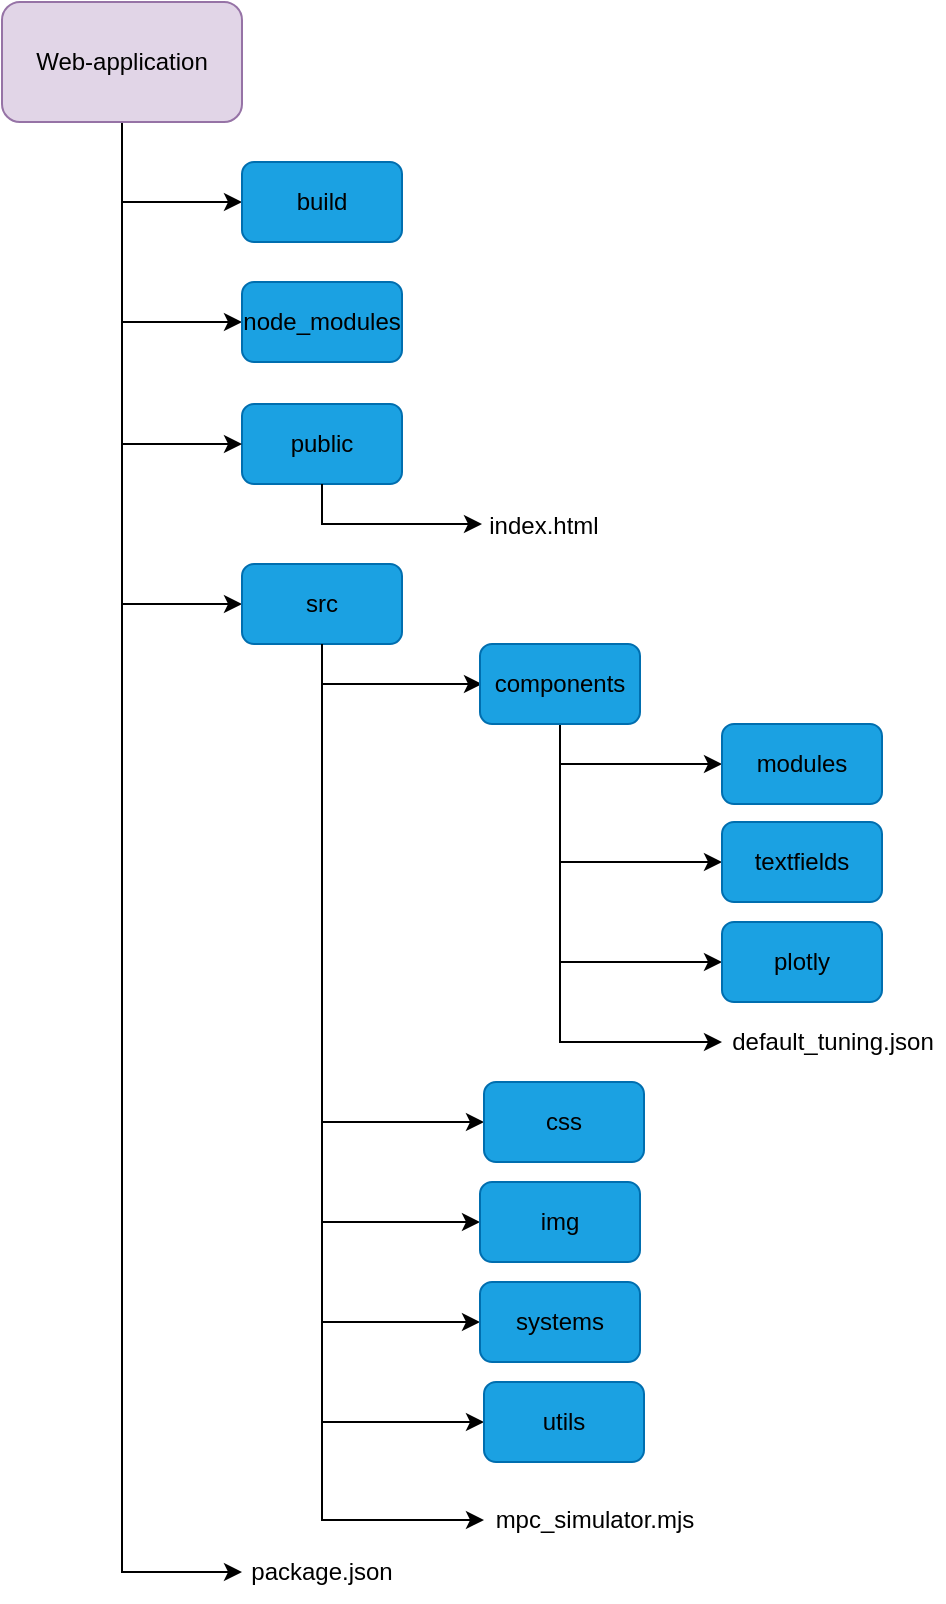 <mxfile version="21.3.8" type="github">
  <diagram name="Page-1" id="dzSScwYg1bDkqWowjRY6">
    <mxGraphModel dx="1360" dy="915" grid="1" gridSize="10" guides="1" tooltips="1" connect="1" arrows="1" fold="1" page="1" pageScale="1" pageWidth="850" pageHeight="1100" math="0" shadow="0">
      <root>
        <mxCell id="0" />
        <mxCell id="1" parent="0" />
        <mxCell id="tRwjkaypRiieognHgRcq-1" value="&lt;font color=&quot;#000000&quot;&gt;public&lt;/font&gt;" style="rounded=1;whiteSpace=wrap;html=1;fillColor=#1ba1e2;fontColor=#ffffff;strokeColor=#006EAF;" parent="1" vertex="1">
          <mxGeometry x="160" y="281" width="80" height="40" as="geometry" />
        </mxCell>
        <mxCell id="tRwjkaypRiieognHgRcq-2" value="" style="endArrow=classic;html=1;rounded=0;exitX=0.5;exitY=1;exitDx=0;exitDy=0;" parent="1" source="tRwjkaypRiieognHgRcq-1" edge="1">
          <mxGeometry width="50" height="50" relative="1" as="geometry">
            <mxPoint x="310" y="511" as="sourcePoint" />
            <mxPoint x="280" y="341" as="targetPoint" />
            <Array as="points">
              <mxPoint x="200" y="341" />
            </Array>
          </mxGeometry>
        </mxCell>
        <mxCell id="tRwjkaypRiieognHgRcq-3" value="&lt;div&gt;index.html&lt;/div&gt;" style="text;html=1;strokeColor=none;fillColor=none;align=center;verticalAlign=middle;whiteSpace=wrap;rounded=0;" parent="1" vertex="1">
          <mxGeometry x="281" y="327" width="60" height="30" as="geometry" />
        </mxCell>
        <mxCell id="tRwjkaypRiieognHgRcq-5" value="mpc_simulator.mjs" style="text;html=1;strokeColor=none;fillColor=none;align=center;verticalAlign=middle;whiteSpace=wrap;rounded=0;" parent="1" vertex="1">
          <mxGeometry x="281" y="824" width="111" height="30" as="geometry" />
        </mxCell>
        <mxCell id="tRwjkaypRiieognHgRcq-6" style="edgeStyle=orthogonalEdgeStyle;rounded=0;orthogonalLoop=1;jettySize=auto;html=1;exitX=0.5;exitY=1;exitDx=0;exitDy=0;entryX=0;entryY=0.5;entryDx=0;entryDy=0;" parent="1" source="tRwjkaypRiieognHgRcq-10" target="tRwjkaypRiieognHgRcq-1" edge="1">
          <mxGeometry relative="1" as="geometry" />
        </mxCell>
        <mxCell id="tRwjkaypRiieognHgRcq-8" style="edgeStyle=orthogonalEdgeStyle;rounded=0;orthogonalLoop=1;jettySize=auto;html=1;exitX=0.5;exitY=1;exitDx=0;exitDy=0;entryX=0;entryY=0.5;entryDx=0;entryDy=0;" parent="1" source="tRwjkaypRiieognHgRcq-10" target="tRwjkaypRiieognHgRcq-14" edge="1">
          <mxGeometry relative="1" as="geometry" />
        </mxCell>
        <mxCell id="tRwjkaypRiieognHgRcq-34" style="edgeStyle=orthogonalEdgeStyle;rounded=0;orthogonalLoop=1;jettySize=auto;html=1;exitX=0.5;exitY=1;exitDx=0;exitDy=0;entryX=0;entryY=0.5;entryDx=0;entryDy=0;" parent="1" source="tRwjkaypRiieognHgRcq-10" target="tRwjkaypRiieognHgRcq-32" edge="1">
          <mxGeometry relative="1" as="geometry" />
        </mxCell>
        <mxCell id="tRwjkaypRiieognHgRcq-36" style="edgeStyle=orthogonalEdgeStyle;rounded=0;orthogonalLoop=1;jettySize=auto;html=1;exitX=0.5;exitY=1;exitDx=0;exitDy=0;entryX=0;entryY=0.5;entryDx=0;entryDy=0;" parent="1" source="tRwjkaypRiieognHgRcq-10" target="tRwjkaypRiieognHgRcq-35" edge="1">
          <mxGeometry relative="1" as="geometry" />
        </mxCell>
        <mxCell id="OaFxA5Hv5-MlWqyUZEpq-2" style="edgeStyle=orthogonalEdgeStyle;rounded=0;orthogonalLoop=1;jettySize=auto;html=1;exitX=0.5;exitY=1;exitDx=0;exitDy=0;entryX=0;entryY=0.5;entryDx=0;entryDy=0;" parent="1" source="tRwjkaypRiieognHgRcq-10" target="OaFxA5Hv5-MlWqyUZEpq-1" edge="1">
          <mxGeometry relative="1" as="geometry" />
        </mxCell>
        <mxCell id="tRwjkaypRiieognHgRcq-10" value="&lt;font color=&quot;#000000&quot;&gt;Web-application&lt;br&gt;&lt;/font&gt;" style="rounded=1;whiteSpace=wrap;html=1;fillColor=#e1d5e7;strokeColor=#9673a6;" parent="1" vertex="1">
          <mxGeometry x="40" y="80" width="120" height="60" as="geometry" />
        </mxCell>
        <mxCell id="tRwjkaypRiieognHgRcq-27" style="edgeStyle=orthogonalEdgeStyle;rounded=0;orthogonalLoop=1;jettySize=auto;html=1;exitX=0.5;exitY=1;exitDx=0;exitDy=0;entryX=0;entryY=0.5;entryDx=0;entryDy=0;" parent="1" source="tRwjkaypRiieognHgRcq-14" target="tRwjkaypRiieognHgRcq-23" edge="1">
          <mxGeometry relative="1" as="geometry" />
        </mxCell>
        <mxCell id="tRwjkaypRiieognHgRcq-28" style="edgeStyle=orthogonalEdgeStyle;rounded=0;orthogonalLoop=1;jettySize=auto;html=1;exitX=0.5;exitY=1;exitDx=0;exitDy=0;entryX=0;entryY=0.5;entryDx=0;entryDy=0;" parent="1" source="tRwjkaypRiieognHgRcq-14" target="tRwjkaypRiieognHgRcq-24" edge="1">
          <mxGeometry relative="1" as="geometry" />
        </mxCell>
        <mxCell id="tRwjkaypRiieognHgRcq-29" style="edgeStyle=orthogonalEdgeStyle;rounded=0;orthogonalLoop=1;jettySize=auto;html=1;exitX=0.5;exitY=1;exitDx=0;exitDy=0;entryX=0;entryY=0.5;entryDx=0;entryDy=0;" parent="1" source="tRwjkaypRiieognHgRcq-14" target="tRwjkaypRiieognHgRcq-25" edge="1">
          <mxGeometry relative="1" as="geometry" />
        </mxCell>
        <mxCell id="tRwjkaypRiieognHgRcq-30" style="edgeStyle=orthogonalEdgeStyle;rounded=0;orthogonalLoop=1;jettySize=auto;html=1;exitX=0.5;exitY=1;exitDx=0;exitDy=0;entryX=0;entryY=0.5;entryDx=0;entryDy=0;" parent="1" source="tRwjkaypRiieognHgRcq-14" target="tRwjkaypRiieognHgRcq-26" edge="1">
          <mxGeometry relative="1" as="geometry" />
        </mxCell>
        <mxCell id="tRwjkaypRiieognHgRcq-31" style="edgeStyle=orthogonalEdgeStyle;rounded=0;orthogonalLoop=1;jettySize=auto;html=1;exitX=0.5;exitY=1;exitDx=0;exitDy=0;entryX=0;entryY=0.5;entryDx=0;entryDy=0;" parent="1" source="tRwjkaypRiieognHgRcq-14" target="tRwjkaypRiieognHgRcq-5" edge="1">
          <mxGeometry relative="1" as="geometry" />
        </mxCell>
        <mxCell id="tRwjkaypRiieognHgRcq-14" value="&lt;font color=&quot;#000000&quot;&gt;src&lt;/font&gt;" style="rounded=1;whiteSpace=wrap;html=1;fillColor=#1ba1e2;fontColor=#ffffff;strokeColor=#006EAF;" parent="1" vertex="1">
          <mxGeometry x="160" y="361" width="80" height="40" as="geometry" />
        </mxCell>
        <mxCell id="tRwjkaypRiieognHgRcq-15" value="" style="endArrow=classic;html=1;rounded=0;exitX=0.5;exitY=1;exitDx=0;exitDy=0;" parent="1" source="tRwjkaypRiieognHgRcq-14" edge="1">
          <mxGeometry width="50" height="50" relative="1" as="geometry">
            <mxPoint x="310" y="591" as="sourcePoint" />
            <mxPoint x="280" y="421" as="targetPoint" />
            <Array as="points">
              <mxPoint x="200" y="421" />
            </Array>
          </mxGeometry>
        </mxCell>
        <mxCell id="OaFxA5Hv5-MlWqyUZEpq-6" style="edgeStyle=orthogonalEdgeStyle;rounded=0;orthogonalLoop=1;jettySize=auto;html=1;exitX=0.5;exitY=1;exitDx=0;exitDy=0;entryX=0;entryY=0.5;entryDx=0;entryDy=0;" parent="1" source="tRwjkaypRiieognHgRcq-22" target="OaFxA5Hv5-MlWqyUZEpq-3" edge="1">
          <mxGeometry relative="1" as="geometry" />
        </mxCell>
        <mxCell id="OaFxA5Hv5-MlWqyUZEpq-9" style="edgeStyle=orthogonalEdgeStyle;rounded=0;orthogonalLoop=1;jettySize=auto;html=1;exitX=0.5;exitY=1;exitDx=0;exitDy=0;entryX=0;entryY=0.5;entryDx=0;entryDy=0;" parent="1" source="tRwjkaypRiieognHgRcq-22" target="OaFxA5Hv5-MlWqyUZEpq-4" edge="1">
          <mxGeometry relative="1" as="geometry" />
        </mxCell>
        <mxCell id="OaFxA5Hv5-MlWqyUZEpq-10" style="edgeStyle=orthogonalEdgeStyle;rounded=0;orthogonalLoop=1;jettySize=auto;html=1;exitX=0.5;exitY=1;exitDx=0;exitDy=0;entryX=0;entryY=0.5;entryDx=0;entryDy=0;" parent="1" source="tRwjkaypRiieognHgRcq-22" target="OaFxA5Hv5-MlWqyUZEpq-5" edge="1">
          <mxGeometry relative="1" as="geometry" />
        </mxCell>
        <mxCell id="i9gKWZIL3JA77E3siz50-2" style="edgeStyle=orthogonalEdgeStyle;rounded=0;orthogonalLoop=1;jettySize=auto;html=1;exitX=0.5;exitY=1;exitDx=0;exitDy=0;entryX=0;entryY=0.5;entryDx=0;entryDy=0;" edge="1" parent="1" source="tRwjkaypRiieognHgRcq-22" target="i9gKWZIL3JA77E3siz50-1">
          <mxGeometry relative="1" as="geometry" />
        </mxCell>
        <mxCell id="tRwjkaypRiieognHgRcq-22" value="&lt;font color=&quot;#000000&quot;&gt;components&lt;br&gt;&lt;/font&gt;" style="rounded=1;whiteSpace=wrap;html=1;fillColor=#1ba1e2;fontColor=#ffffff;strokeColor=#006EAF;" parent="1" vertex="1">
          <mxGeometry x="279" y="401" width="80" height="40" as="geometry" />
        </mxCell>
        <mxCell id="tRwjkaypRiieognHgRcq-23" value="&lt;font color=&quot;#000000&quot;&gt;css&lt;/font&gt;" style="rounded=1;whiteSpace=wrap;html=1;fillColor=#1ba1e2;fontColor=#ffffff;strokeColor=#006EAF;" parent="1" vertex="1">
          <mxGeometry x="281" y="620" width="80" height="40" as="geometry" />
        </mxCell>
        <mxCell id="tRwjkaypRiieognHgRcq-24" value="&lt;font color=&quot;#000000&quot;&gt;img&lt;/font&gt;" style="rounded=1;whiteSpace=wrap;html=1;fillColor=#1ba1e2;fontColor=#ffffff;strokeColor=#006EAF;" parent="1" vertex="1">
          <mxGeometry x="279" y="670" width="80" height="40" as="geometry" />
        </mxCell>
        <mxCell id="tRwjkaypRiieognHgRcq-25" value="&lt;font color=&quot;#000000&quot;&gt;systems&lt;/font&gt;" style="rounded=1;whiteSpace=wrap;html=1;fillColor=#1ba1e2;fontColor=#ffffff;strokeColor=#006EAF;" parent="1" vertex="1">
          <mxGeometry x="279" y="720" width="80" height="40" as="geometry" />
        </mxCell>
        <mxCell id="tRwjkaypRiieognHgRcq-26" value="&lt;font color=&quot;#000000&quot;&gt;utils&lt;br&gt;&lt;/font&gt;" style="rounded=1;whiteSpace=wrap;html=1;fillColor=#1ba1e2;fontColor=#ffffff;strokeColor=#006EAF;" parent="1" vertex="1">
          <mxGeometry x="281" y="770" width="80" height="40" as="geometry" />
        </mxCell>
        <mxCell id="tRwjkaypRiieognHgRcq-32" value="&lt;font color=&quot;#000000&quot;&gt;node_modules&lt;/font&gt;" style="rounded=1;whiteSpace=wrap;html=1;fillColor=#1ba1e2;fontColor=#ffffff;strokeColor=#006EAF;" parent="1" vertex="1">
          <mxGeometry x="160" y="220" width="80" height="40" as="geometry" />
        </mxCell>
        <mxCell id="tRwjkaypRiieognHgRcq-35" value="package.json" style="text;html=1;strokeColor=none;fillColor=none;align=center;verticalAlign=middle;whiteSpace=wrap;rounded=0;" parent="1" vertex="1">
          <mxGeometry x="160" y="850" width="80" height="30" as="geometry" />
        </mxCell>
        <mxCell id="OaFxA5Hv5-MlWqyUZEpq-1" value="&lt;font color=&quot;#000000&quot;&gt;build&lt;/font&gt;" style="rounded=1;whiteSpace=wrap;html=1;fillColor=#1ba1e2;fontColor=#ffffff;strokeColor=#006EAF;" parent="1" vertex="1">
          <mxGeometry x="160" y="160" width="80" height="40" as="geometry" />
        </mxCell>
        <mxCell id="OaFxA5Hv5-MlWqyUZEpq-3" value="&lt;font color=&quot;#000000&quot;&gt;modules&lt;br&gt;&lt;/font&gt;" style="rounded=1;whiteSpace=wrap;html=1;fillColor=#1ba1e2;fontColor=#ffffff;strokeColor=#006EAF;" parent="1" vertex="1">
          <mxGeometry x="400" y="441" width="80" height="40" as="geometry" />
        </mxCell>
        <mxCell id="OaFxA5Hv5-MlWqyUZEpq-4" value="&lt;font color=&quot;#000000&quot;&gt;textfields&lt;br&gt;&lt;/font&gt;" style="rounded=1;whiteSpace=wrap;html=1;fillColor=#1ba1e2;fontColor=#ffffff;strokeColor=#006EAF;" parent="1" vertex="1">
          <mxGeometry x="400" y="490" width="80" height="40" as="geometry" />
        </mxCell>
        <mxCell id="OaFxA5Hv5-MlWqyUZEpq-5" value="&lt;font color=&quot;#000000&quot;&gt;plotly&lt;br&gt;&lt;/font&gt;" style="rounded=1;whiteSpace=wrap;html=1;fillColor=#1ba1e2;fontColor=#ffffff;strokeColor=#006EAF;" parent="1" vertex="1">
          <mxGeometry x="400" y="540" width="80" height="40" as="geometry" />
        </mxCell>
        <mxCell id="i9gKWZIL3JA77E3siz50-1" value="default_tuning.json" style="text;html=1;strokeColor=none;fillColor=none;align=center;verticalAlign=middle;whiteSpace=wrap;rounded=0;" vertex="1" parent="1">
          <mxGeometry x="400" y="585" width="111" height="30" as="geometry" />
        </mxCell>
      </root>
    </mxGraphModel>
  </diagram>
</mxfile>
